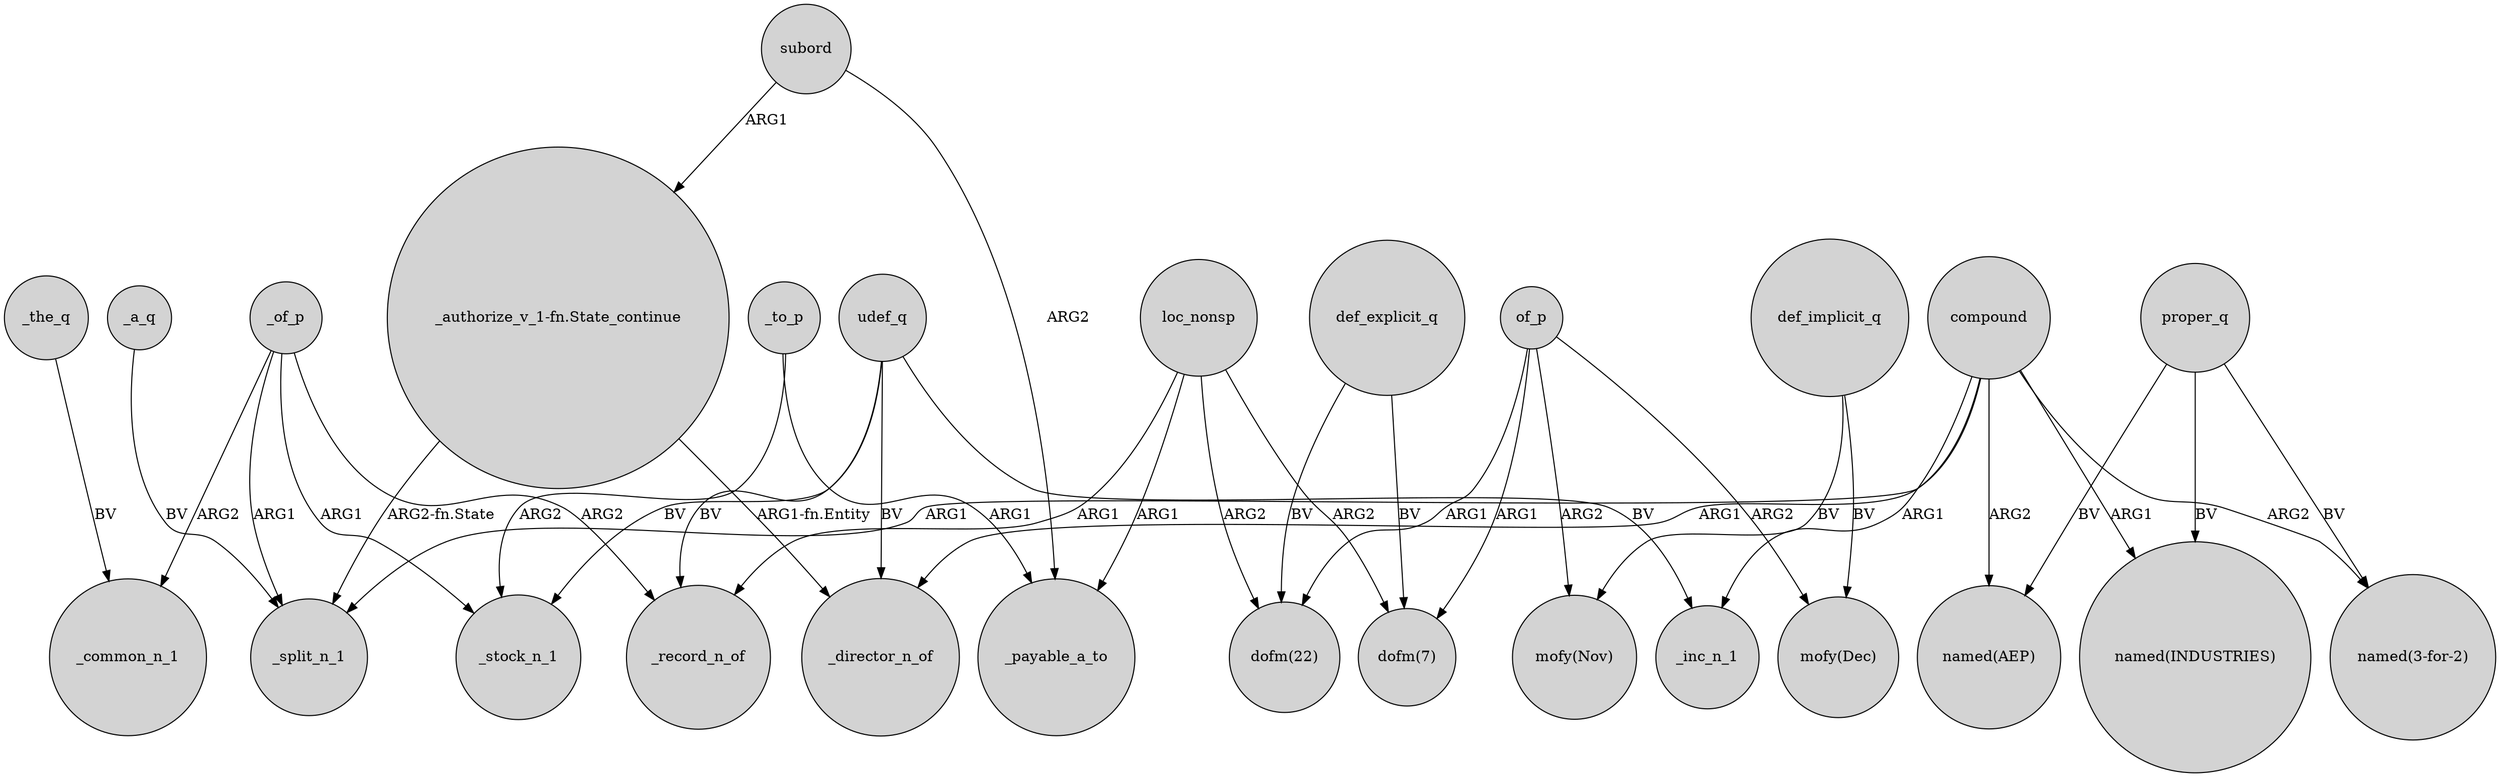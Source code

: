 digraph {
	node [shape=circle style=filled]
	"_authorize_v_1-fn.State_continue" -> _split_n_1 [label="ARG2-fn.State"]
	udef_q -> _director_n_of [label=BV]
	udef_q -> _record_n_of [label=BV]
	of_p -> "mofy(Nov)" [label=ARG2]
	loc_nonsp -> "dofm(22)" [label=ARG2]
	subord -> "_authorize_v_1-fn.State_continue" [label=ARG1]
	loc_nonsp -> "dofm(7)" [label=ARG2]
	def_explicit_q -> "dofm(7)" [label=BV]
	compound -> _split_n_1 [label=ARG1]
	_the_q -> _common_n_1 [label=BV]
	compound -> "named(INDUSTRIES)" [label=ARG1]
	_of_p -> _record_n_of [label=ARG2]
	_to_p -> _payable_a_to [label=ARG1]
	compound -> _inc_n_1 [label=ARG1]
	proper_q -> "named(INDUSTRIES)" [label=BV]
	_to_p -> _stock_n_1 [label=ARG2]
	udef_q -> _inc_n_1 [label=BV]
	udef_q -> _stock_n_1 [label=BV]
	of_p -> "dofm(7)" [label=ARG1]
	"_authorize_v_1-fn.State_continue" -> _director_n_of [label="ARG1-fn.Entity"]
	proper_q -> "named(3-for-2)" [label=BV]
	_of_p -> _common_n_1 [label=ARG2]
	loc_nonsp -> _payable_a_to [label=ARG1]
	def_explicit_q -> "dofm(22)" [label=BV]
	compound -> _director_n_of [label=ARG1]
	compound -> "named(AEP)" [label=ARG2]
	_a_q -> _split_n_1 [label=BV]
	of_p -> "mofy(Dec)" [label=ARG2]
	_of_p -> _stock_n_1 [label=ARG1]
	def_implicit_q -> "mofy(Nov)" [label=BV]
	_of_p -> _split_n_1 [label=ARG1]
	compound -> "named(3-for-2)" [label=ARG2]
	proper_q -> "named(AEP)" [label=BV]
	subord -> _payable_a_to [label=ARG2]
	of_p -> "dofm(22)" [label=ARG1]
	loc_nonsp -> _record_n_of [label=ARG1]
	def_implicit_q -> "mofy(Dec)" [label=BV]
}
